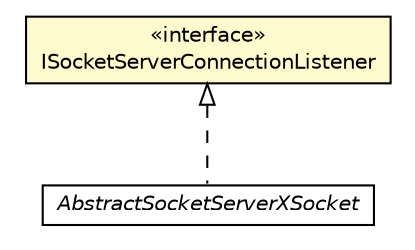 #!/usr/local/bin/dot
#
# Class diagram 
# Generated by UMLGraph version R5_6-24-gf6e263 (http://www.umlgraph.org/)
#

digraph G {
	edge [fontname="Helvetica",fontsize=10,labelfontname="Helvetica",labelfontsize=10];
	node [fontname="Helvetica",fontsize=10,shape=plaintext];
	nodesep=0.25;
	ranksep=0.5;
	// org.universAAL.lddi.zwave.exporter.Server.AbstractSocketServerXSocket
	c197116 [label=<<table title="org.universAAL.lddi.zwave.exporter.Server.AbstractSocketServerXSocket" border="0" cellborder="1" cellspacing="0" cellpadding="2" port="p" href="./AbstractSocketServerXSocket.html">
		<tr><td><table border="0" cellspacing="0" cellpadding="1">
<tr><td align="center" balign="center"><font face="Helvetica-Oblique"> AbstractSocketServerXSocket </font></td></tr>
		</table></td></tr>
		</table>>, URL="./AbstractSocketServerXSocket.html", fontname="Helvetica", fontcolor="black", fontsize=10.0];
	// org.universAAL.lddi.zwave.exporter.Server.ISocketServerConnectionListener
	c197118 [label=<<table title="org.universAAL.lddi.zwave.exporter.Server.ISocketServerConnectionListener" border="0" cellborder="1" cellspacing="0" cellpadding="2" port="p" bgcolor="lemonChiffon" href="./ISocketServerConnectionListener.html">
		<tr><td><table border="0" cellspacing="0" cellpadding="1">
<tr><td align="center" balign="center"> &#171;interface&#187; </td></tr>
<tr><td align="center" balign="center"> ISocketServerConnectionListener </td></tr>
		</table></td></tr>
		</table>>, URL="./ISocketServerConnectionListener.html", fontname="Helvetica", fontcolor="black", fontsize=10.0];
	//org.universAAL.lddi.zwave.exporter.Server.AbstractSocketServerXSocket implements org.universAAL.lddi.zwave.exporter.Server.ISocketServerConnectionListener
	c197118:p -> c197116:p [dir=back,arrowtail=empty,style=dashed];
}

